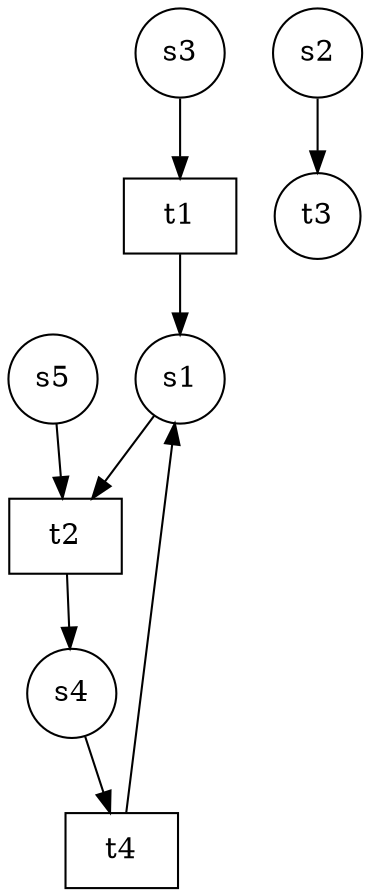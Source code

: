 digraph petrinet{
node[shape=circle];
"s1";
"s3";
"s4";
"s5";
"t1" [shape=box];
"t2" [shape=box];
"t4" [shape=box];
"s1"->"t2"
"s2"->"t3"
"s3"->"t1"
"s4"->"t4"
"s5"->"t2"
"t1"->"s1"
"t2"->"s4"
"t4"->"s1"
}